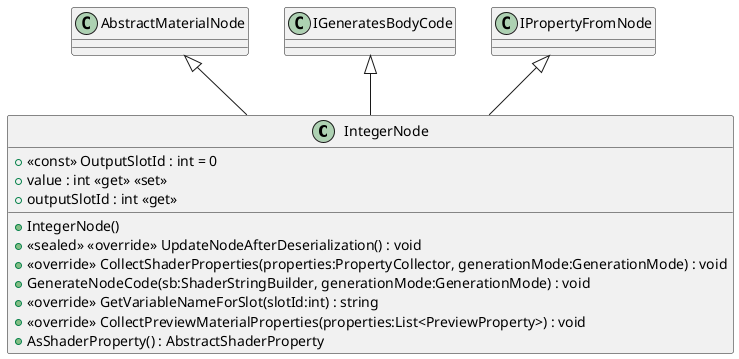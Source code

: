 @startuml
class IntegerNode {
    + <<const>> OutputSlotId : int = 0
    + IntegerNode()
    + <<sealed>> <<override>> UpdateNodeAfterDeserialization() : void
    + value : int <<get>> <<set>>
    + <<override>> CollectShaderProperties(properties:PropertyCollector, generationMode:GenerationMode) : void
    + GenerateNodeCode(sb:ShaderStringBuilder, generationMode:GenerationMode) : void
    + <<override>> GetVariableNameForSlot(slotId:int) : string
    + <<override>> CollectPreviewMaterialProperties(properties:List<PreviewProperty>) : void
    + AsShaderProperty() : AbstractShaderProperty
    + outputSlotId : int <<get>>
}
AbstractMaterialNode <|-- IntegerNode
IGeneratesBodyCode <|-- IntegerNode
IPropertyFromNode <|-- IntegerNode
@enduml

